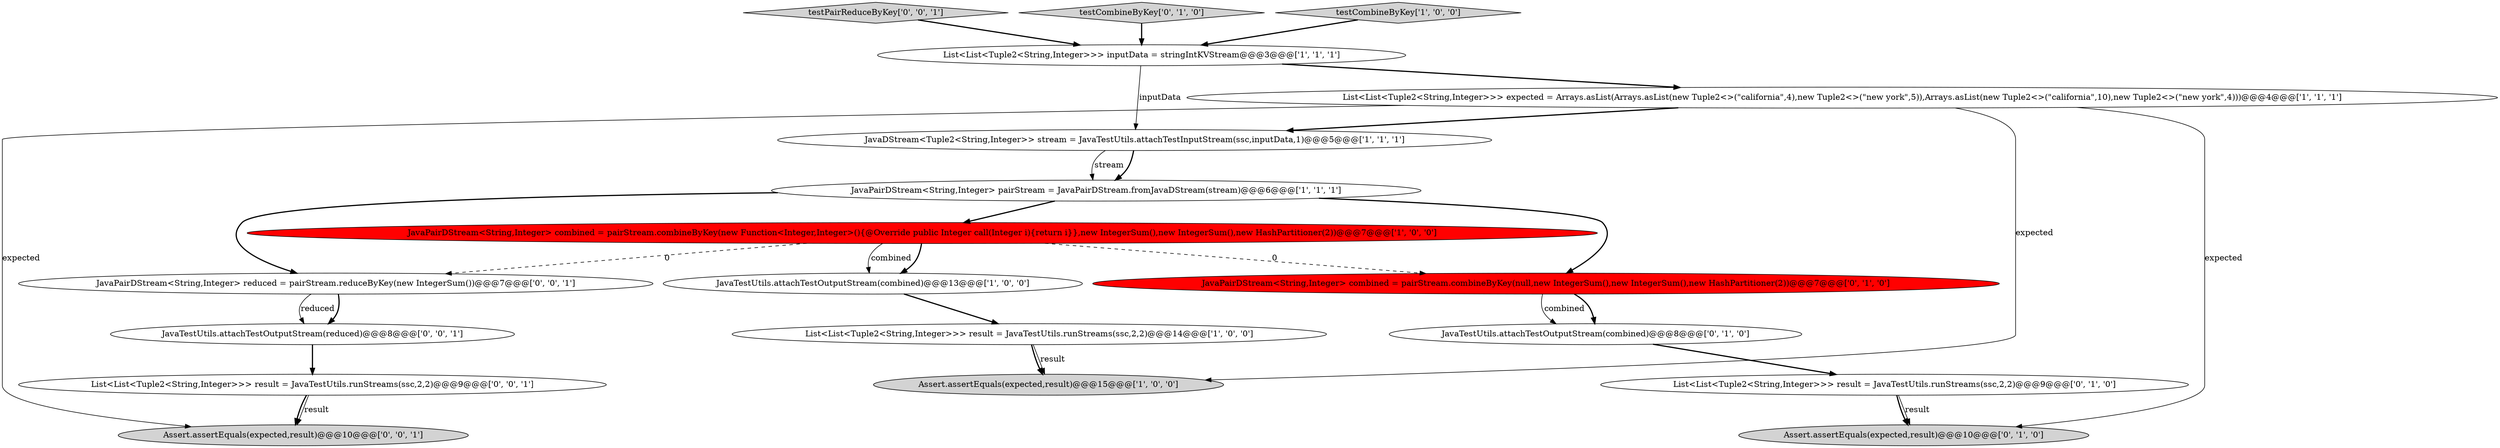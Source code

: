 digraph {
1 [style = filled, label = "List<List<Tuple2<String,Integer>>> inputData = stringIntKVStream@@@3@@@['1', '1', '1']", fillcolor = white, shape = ellipse image = "AAA0AAABBB1BBB"];
0 [style = filled, label = "JavaTestUtils.attachTestOutputStream(combined)@@@13@@@['1', '0', '0']", fillcolor = white, shape = ellipse image = "AAA0AAABBB1BBB"];
8 [style = filled, label = "Assert.assertEquals(expected,result)@@@15@@@['1', '0', '0']", fillcolor = lightgray, shape = ellipse image = "AAA0AAABBB1BBB"];
3 [style = filled, label = "JavaPairDStream<String,Integer> pairStream = JavaPairDStream.fromJavaDStream(stream)@@@6@@@['1', '1', '1']", fillcolor = white, shape = ellipse image = "AAA0AAABBB1BBB"];
10 [style = filled, label = "JavaPairDStream<String,Integer> combined = pairStream.combineByKey(null,new IntegerSum(),new IntegerSum(),new HashPartitioner(2))@@@7@@@['0', '1', '0']", fillcolor = red, shape = ellipse image = "AAA1AAABBB2BBB"];
2 [style = filled, label = "JavaDStream<Tuple2<String,Integer>> stream = JavaTestUtils.attachTestInputStream(ssc,inputData,1)@@@5@@@['1', '1', '1']", fillcolor = white, shape = ellipse image = "AAA0AAABBB1BBB"];
7 [style = filled, label = "JavaPairDStream<String,Integer> combined = pairStream.combineByKey(new Function<Integer,Integer>(){@Override public Integer call(Integer i){return i}},new IntegerSum(),new IntegerSum(),new HashPartitioner(2))@@@7@@@['1', '0', '0']", fillcolor = red, shape = ellipse image = "AAA1AAABBB1BBB"];
18 [style = filled, label = "JavaPairDStream<String,Integer> reduced = pairStream.reduceByKey(new IntegerSum())@@@7@@@['0', '0', '1']", fillcolor = white, shape = ellipse image = "AAA0AAABBB3BBB"];
14 [style = filled, label = "List<List<Tuple2<String,Integer>>> result = JavaTestUtils.runStreams(ssc,2,2)@@@9@@@['0', '0', '1']", fillcolor = white, shape = ellipse image = "AAA0AAABBB3BBB"];
5 [style = filled, label = "List<List<Tuple2<String,Integer>>> expected = Arrays.asList(Arrays.asList(new Tuple2<>(\"california\",4),new Tuple2<>(\"new york\",5)),Arrays.asList(new Tuple2<>(\"california\",10),new Tuple2<>(\"new york\",4)))@@@4@@@['1', '1', '1']", fillcolor = white, shape = ellipse image = "AAA0AAABBB1BBB"];
12 [style = filled, label = "JavaTestUtils.attachTestOutputStream(combined)@@@8@@@['0', '1', '0']", fillcolor = white, shape = ellipse image = "AAA0AAABBB2BBB"];
11 [style = filled, label = "Assert.assertEquals(expected,result)@@@10@@@['0', '1', '0']", fillcolor = lightgray, shape = ellipse image = "AAA0AAABBB2BBB"];
17 [style = filled, label = "testPairReduceByKey['0', '0', '1']", fillcolor = lightgray, shape = diamond image = "AAA0AAABBB3BBB"];
9 [style = filled, label = "testCombineByKey['0', '1', '0']", fillcolor = lightgray, shape = diamond image = "AAA0AAABBB2BBB"];
6 [style = filled, label = "List<List<Tuple2<String,Integer>>> result = JavaTestUtils.runStreams(ssc,2,2)@@@14@@@['1', '0', '0']", fillcolor = white, shape = ellipse image = "AAA0AAABBB1BBB"];
15 [style = filled, label = "JavaTestUtils.attachTestOutputStream(reduced)@@@8@@@['0', '0', '1']", fillcolor = white, shape = ellipse image = "AAA0AAABBB3BBB"];
16 [style = filled, label = "Assert.assertEquals(expected,result)@@@10@@@['0', '0', '1']", fillcolor = lightgray, shape = ellipse image = "AAA0AAABBB3BBB"];
13 [style = filled, label = "List<List<Tuple2<String,Integer>>> result = JavaTestUtils.runStreams(ssc,2,2)@@@9@@@['0', '1', '0']", fillcolor = white, shape = ellipse image = "AAA0AAABBB2BBB"];
4 [style = filled, label = "testCombineByKey['1', '0', '0']", fillcolor = lightgray, shape = diamond image = "AAA0AAABBB1BBB"];
1->5 [style = bold, label=""];
14->16 [style = bold, label=""];
7->18 [style = dashed, label="0"];
17->1 [style = bold, label=""];
15->14 [style = bold, label=""];
0->6 [style = bold, label=""];
2->3 [style = bold, label=""];
18->15 [style = bold, label=""];
6->8 [style = solid, label="result"];
14->16 [style = solid, label="result"];
13->11 [style = solid, label="result"];
7->0 [style = bold, label=""];
1->2 [style = solid, label="inputData"];
13->11 [style = bold, label=""];
18->15 [style = solid, label="reduced"];
3->18 [style = bold, label=""];
3->10 [style = bold, label=""];
12->13 [style = bold, label=""];
5->2 [style = bold, label=""];
3->7 [style = bold, label=""];
10->12 [style = bold, label=""];
5->8 [style = solid, label="expected"];
5->16 [style = solid, label="expected"];
6->8 [style = bold, label=""];
2->3 [style = solid, label="stream"];
7->10 [style = dashed, label="0"];
4->1 [style = bold, label=""];
5->11 [style = solid, label="expected"];
9->1 [style = bold, label=""];
7->0 [style = solid, label="combined"];
10->12 [style = solid, label="combined"];
}
